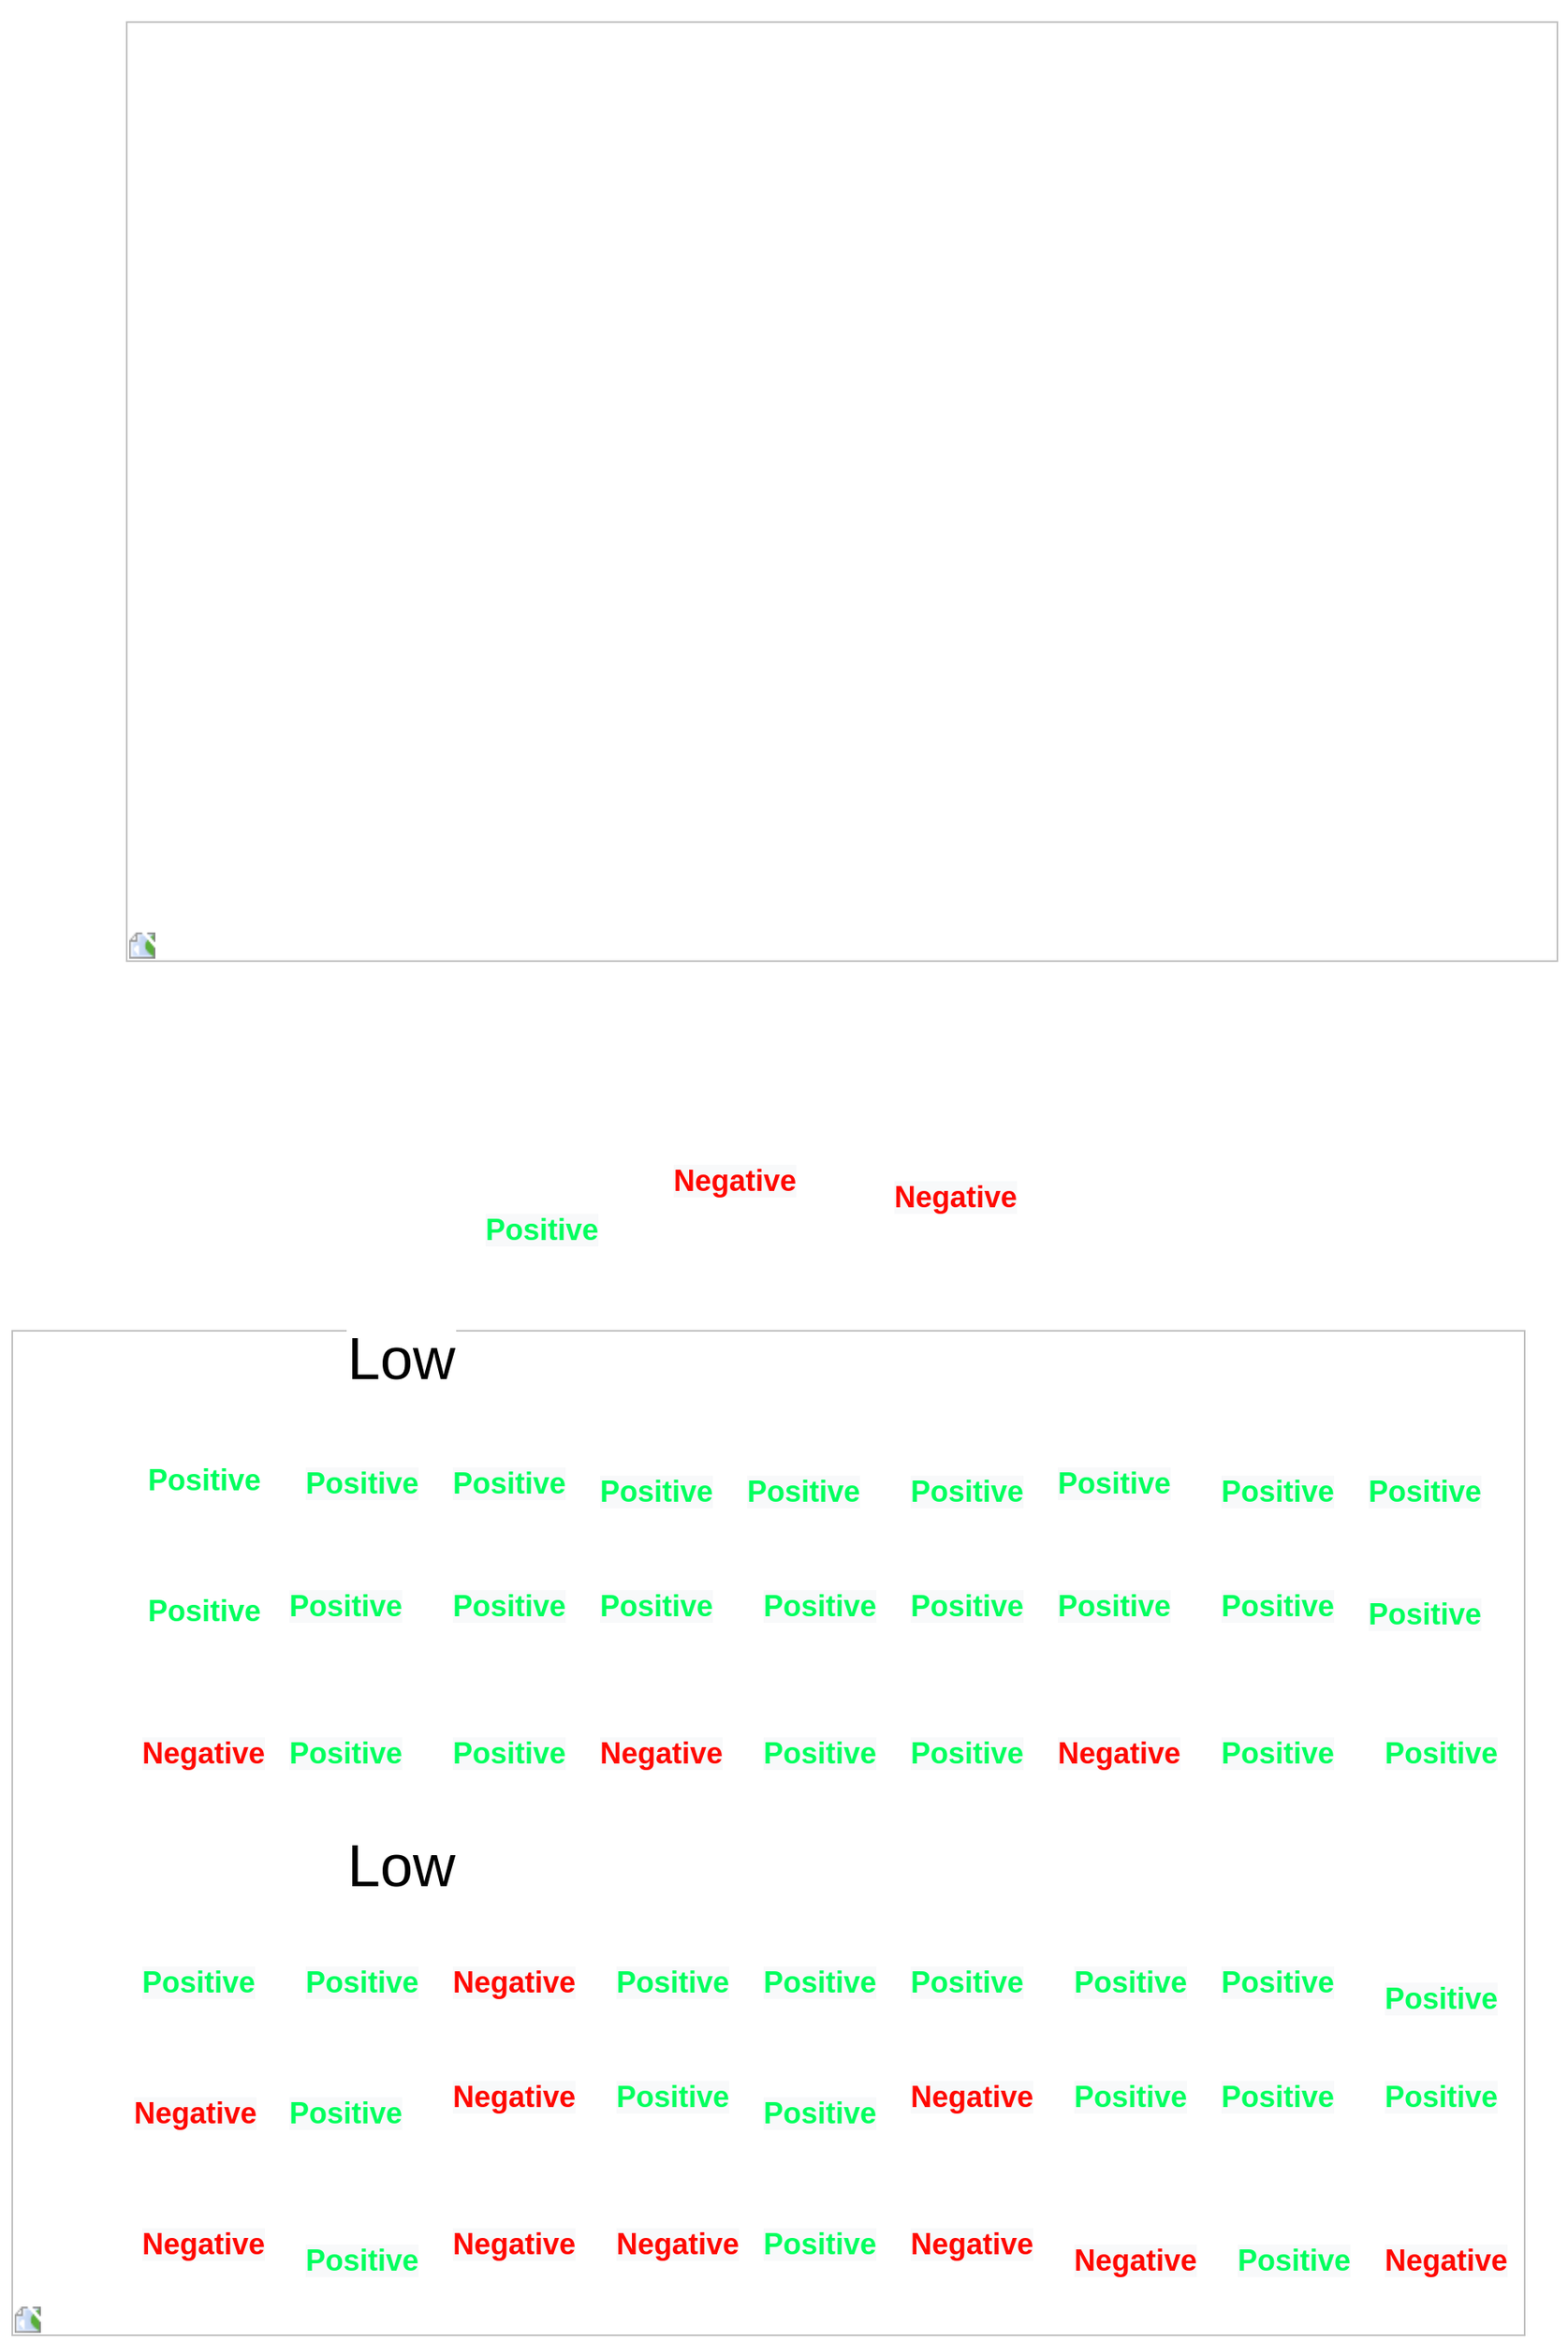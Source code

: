 <mxfile version="14.1.8" type="github">
  <diagram id="b7caPSzCKPaZdCn8NU1i" name="Page-1">
    <mxGraphModel dx="1303" dy="1579" grid="1" gridSize="10" guides="1" tooltips="1" connect="1" arrows="1" fold="1" page="1" pageScale="1" pageWidth="1169" pageHeight="827" math="0" shadow="0">
      <root>
        <mxCell id="0" />
        <mxCell id="1" parent="0" />
        <mxCell id="KvI0h1bSC5arapHt7aSM-1" value="&lt;b style=&quot;font-weight: normal&quot; id=&quot;docs-internal-guid-e0103be7-7fff-7572-329c-8d7b7d4f5864&quot;&gt;&lt;span style=&quot;font-size: 11pt; font-family: arial; color: rgb(0, 0, 0); background-color: transparent; font-weight: 400; font-style: normal; font-variant: normal; text-decoration: none; vertical-align: baseline;&quot;&gt;&lt;span style=&quot;border: none ; display: inline-block ; overflow: hidden ; width: 615px ; height: 926px&quot;&gt;&lt;img src=&quot;https://lh6.googleusercontent.com/ePs-M-fMAbMHjhDZEh9LmM1OnBsgNW-pK05ZqrT8vFn2ZlQx989SRMuC1OgoXWclW_OEiB1Tw3Fjx2qZuCIASnbFwhB7L5aWFsMuE1QXIwgIuDFwgdhnRm66pmg7SgXEz5_r3DnL&quot; width=&quot;615&quot; height=&quot;926&quot; style=&quot;margin-left: 0px ; margin-top: 0px&quot;&gt;&lt;/span&gt;&lt;/span&gt;&lt;/b&gt;" style="text;whiteSpace=wrap;html=1;rotation=-90;" parent="1" vertex="1">
          <mxGeometry x="280" y="-10" width="550" height="940" as="geometry" />
        </mxCell>
        <mxCell id="KvI0h1bSC5arapHt7aSM-3" value="&lt;font style=&quot;font-size: 18px&quot; color=&quot;#00ff5e&quot;&gt;&lt;b&gt;Positive&lt;/b&gt;&lt;/font&gt;" style="text;html=1;strokeColor=none;fillColor=none;align=center;verticalAlign=middle;whiteSpace=wrap;rounded=0;" parent="1" vertex="1">
          <mxGeometry x="190" y="200" width="40" height="20" as="geometry" />
        </mxCell>
        <mxCell id="KvI0h1bSC5arapHt7aSM-6" value="&lt;font style=&quot;font-size: 18px&quot; color=&quot;#00ff5e&quot;&gt;&lt;b&gt;Positive&lt;/b&gt;&lt;/font&gt;" style="text;html=1;strokeColor=none;fillColor=none;align=center;verticalAlign=middle;whiteSpace=wrap;rounded=0;" parent="1" vertex="1">
          <mxGeometry x="190" y="280" width="40" height="20" as="geometry" />
        </mxCell>
        <mxCell id="KvI0h1bSC5arapHt7aSM-12" value="&lt;b style=&quot;color: rgb(0, 255, 94); font-family: helvetica; font-size: 18px; font-style: normal; letter-spacing: normal; text-align: center; text-indent: 0px; text-transform: none; word-spacing: 0px; background-color: rgb(248, 249, 250);&quot;&gt;Positive&lt;/b&gt;" style="text;whiteSpace=wrap;html=1;" parent="1" vertex="1">
          <mxGeometry x="270" y="500" width="90" height="30" as="geometry" />
        </mxCell>
        <mxCell id="KvI0h1bSC5arapHt7aSM-13" value="&lt;b style=&quot;color: rgb(0, 255, 94); font-family: helvetica; font-size: 18px; font-style: normal; letter-spacing: normal; text-align: center; text-indent: 0px; text-transform: none; word-spacing: 0px; background-color: rgb(248, 249, 250);&quot;&gt;Positive&lt;/b&gt;" style="text;whiteSpace=wrap;html=1;" parent="1" vertex="1">
          <mxGeometry x="450" y="200" width="90" height="30" as="geometry" />
        </mxCell>
        <mxCell id="KvI0h1bSC5arapHt7aSM-19" value="&lt;b style=&quot;color: rgb(0, 255, 94); font-family: helvetica; font-size: 18px; font-style: normal; letter-spacing: normal; text-align: center; text-indent: 0px; text-transform: none; word-spacing: 0px; background-color: rgb(248, 249, 250);&quot;&gt;Positive&lt;/b&gt;" style="text;whiteSpace=wrap;html=1;" parent="1" vertex="1">
          <mxGeometry x="460" y="500" width="90" height="30" as="geometry" />
        </mxCell>
        <mxCell id="KvI0h1bSC5arapHt7aSM-20" value="&lt;b style=&quot;color: rgb(0, 255, 94); font-family: helvetica; font-size: 18px; font-style: normal; letter-spacing: normal; text-align: center; text-indent: 0px; text-transform: none; word-spacing: 0px; background-color: rgb(248, 249, 250);&quot;&gt;Positive&lt;/b&gt;" style="text;whiteSpace=wrap;html=1;" parent="1" vertex="1">
          <mxGeometry x="830" y="570" width="90" height="30" as="geometry" />
        </mxCell>
        <mxCell id="KvI0h1bSC5arapHt7aSM-21" value="&lt;b style=&quot;color: rgb(0, 255, 94); font-family: helvetica; font-size: 18px; font-style: normal; letter-spacing: normal; text-align: center; text-indent: 0px; text-transform: none; word-spacing: 0px; background-color: rgb(248, 249, 250);&quot;&gt;Positive&lt;/b&gt;" style="text;whiteSpace=wrap;html=1;" parent="1" vertex="1">
          <mxGeometry x="170" y="500" width="90" height="30" as="geometry" />
        </mxCell>
        <mxCell id="KvI0h1bSC5arapHt7aSM-22" value="&lt;b style=&quot;color: rgb(0, 255, 94); font-family: helvetica; font-size: 18px; font-style: normal; letter-spacing: normal; text-align: center; text-indent: 0px; text-transform: none; word-spacing: 0px; background-color: rgb(248, 249, 250);&quot;&gt;Positive&lt;/b&gt;" style="text;whiteSpace=wrap;html=1;" parent="1" vertex="1">
          <mxGeometry x="830" y="360" width="90" height="30" as="geometry" />
        </mxCell>
        <mxCell id="KvI0h1bSC5arapHt7aSM-23" value="&lt;b style=&quot;color: rgb(0, 255, 94); font-family: helvetica; font-size: 18px; font-style: normal; letter-spacing: normal; text-align: center; text-indent: 0px; text-transform: none; word-spacing: 0px; background-color: rgb(248, 249, 250);&quot;&gt;Positive&lt;/b&gt;" style="text;whiteSpace=wrap;html=1;" parent="1" vertex="1">
          <mxGeometry x="380" y="40" width="90" height="30" as="geometry" />
        </mxCell>
        <mxCell id="KvI0h1bSC5arapHt7aSM-24" value="&lt;b style=&quot;font-family: &amp;#34;helvetica&amp;#34; ; font-size: 18px ; font-style: normal ; letter-spacing: normal ; text-align: center ; text-indent: 0px ; text-transform: none ; word-spacing: 0px ; background-color: rgb(248 , 249 , 250)&quot;&gt;&lt;font color=&quot;#ff0800&quot;&gt;Negative&lt;/font&gt;&lt;/b&gt;" style="text;whiteSpace=wrap;html=1;" parent="1" vertex="1">
          <mxGeometry x="730" y="360" width="90" height="30" as="geometry" />
        </mxCell>
        <mxCell id="KvI0h1bSC5arapHt7aSM-25" value="&lt;b style=&quot;color: rgb(0, 255, 94); font-family: helvetica; font-size: 18px; font-style: normal; letter-spacing: normal; text-align: center; text-indent: 0px; text-transform: none; word-spacing: 0px; background-color: rgb(248, 249, 250);&quot;&gt;Positive&lt;/b&gt;" style="text;whiteSpace=wrap;html=1;" parent="1" vertex="1">
          <mxGeometry x="450" y="270" width="90" height="30" as="geometry" />
        </mxCell>
        <mxCell id="KvI0h1bSC5arapHt7aSM-27" value="&lt;b style=&quot;font-family: &amp;#34;helvetica&amp;#34; ; font-size: 18px ; font-style: normal ; letter-spacing: normal ; text-align: center ; text-indent: 0px ; text-transform: none ; word-spacing: 0px ; background-color: rgb(248 , 249 , 250)&quot;&gt;&lt;font color=&quot;#ff0800&quot;&gt;Negative&lt;/font&gt;&lt;/b&gt;" style="text;whiteSpace=wrap;html=1;" parent="1" vertex="1">
          <mxGeometry x="450" y="360" width="90" height="30" as="geometry" />
        </mxCell>
        <mxCell id="KvI0h1bSC5arapHt7aSM-28" value="&lt;b style=&quot;color: rgb(0, 255, 94); font-family: helvetica; font-size: 18px; font-style: normal; letter-spacing: normal; text-align: center; text-indent: 0px; text-transform: none; word-spacing: 0px; background-color: rgb(248, 249, 250);&quot;&gt;Positive&lt;/b&gt;" style="text;whiteSpace=wrap;html=1;" parent="1" vertex="1">
          <mxGeometry x="730" y="195" width="90" height="30" as="geometry" />
        </mxCell>
        <mxCell id="KvI0h1bSC5arapHt7aSM-29" value="&lt;b style=&quot;color: rgb(0, 255, 94); font-family: helvetica; font-size: 18px; font-style: normal; letter-spacing: normal; text-align: center; text-indent: 0px; text-transform: none; word-spacing: 0px; background-color: rgb(248, 249, 250);&quot;&gt;Positive&lt;/b&gt;" style="text;whiteSpace=wrap;html=1;" parent="1" vertex="1">
          <mxGeometry x="730" y="270" width="90" height="30" as="geometry" />
        </mxCell>
        <mxCell id="KvI0h1bSC5arapHt7aSM-30" value="&lt;b style=&quot;color: rgb(0, 255, 94); font-family: helvetica; font-size: 18px; font-style: normal; letter-spacing: normal; text-align: center; text-indent: 0px; text-transform: none; word-spacing: 0px; background-color: rgb(248, 249, 250);&quot;&gt;Positive&lt;/b&gt;" style="text;whiteSpace=wrap;html=1;" parent="1" vertex="1">
          <mxGeometry x="830" y="270" width="90" height="30" as="geometry" />
        </mxCell>
        <mxCell id="KvI0h1bSC5arapHt7aSM-31" value="&lt;b style=&quot;font-family: &amp;#34;helvetica&amp;#34; ; font-size: 18px ; font-style: normal ; letter-spacing: normal ; text-align: center ; text-indent: 0px ; text-transform: none ; word-spacing: 0px ; background-color: rgb(248 , 249 , 250)&quot;&gt;&lt;font color=&quot;#ff0800&quot;&gt;Negative&lt;/font&gt;&lt;/b&gt;" style="text;whiteSpace=wrap;html=1;" parent="1" vertex="1">
          <mxGeometry x="170" y="360" width="90" height="30" as="geometry" />
        </mxCell>
        <mxCell id="KvI0h1bSC5arapHt7aSM-34" value="&lt;b style=&quot;font-family: &amp;#34;helvetica&amp;#34; ; font-size: 18px ; font-style: normal ; letter-spacing: normal ; text-align: center ; text-indent: 0px ; text-transform: none ; word-spacing: 0px ; background-color: rgb(248 , 249 , 250)&quot;&gt;&lt;font color=&quot;#ff0800&quot;&gt;Negative&lt;/font&gt;&lt;/b&gt;" style="text;whiteSpace=wrap;html=1;" parent="1" vertex="1">
          <mxGeometry x="630" y="20" width="90" height="30" as="geometry" />
        </mxCell>
        <mxCell id="KvI0h1bSC5arapHt7aSM-35" value="&lt;b style=&quot;color: rgb(0, 255, 94); font-family: helvetica; font-size: 18px; font-style: normal; letter-spacing: normal; text-align: center; text-indent: 0px; text-transform: none; word-spacing: 0px; background-color: rgb(248, 249, 250);&quot;&gt;Positive&lt;/b&gt;" style="text;whiteSpace=wrap;html=1;" parent="1" vertex="1">
          <mxGeometry x="460" y="570" width="90" height="30" as="geometry" />
        </mxCell>
        <mxCell id="KvI0h1bSC5arapHt7aSM-36" value="&lt;b style=&quot;color: rgb(0, 255, 94); font-family: helvetica; font-size: 18px; font-style: normal; letter-spacing: normal; text-align: center; text-indent: 0px; text-transform: none; word-spacing: 0px; background-color: rgb(248, 249, 250);&quot;&gt;Positive&lt;/b&gt;" style="text;whiteSpace=wrap;html=1;" parent="1" vertex="1">
          <mxGeometry x="740" y="500" width="90" height="30" as="geometry" />
        </mxCell>
        <mxCell id="KvI0h1bSC5arapHt7aSM-37" value="&lt;b style=&quot;color: rgb(0, 255, 94); font-family: helvetica; font-size: 18px; font-style: normal; letter-spacing: normal; text-align: center; text-indent: 0px; text-transform: none; word-spacing: 0px; background-color: rgb(248, 249, 250);&quot;&gt;Positive&lt;/b&gt;" style="text;whiteSpace=wrap;html=1;" parent="1" vertex="1">
          <mxGeometry x="740" y="570" width="90" height="30" as="geometry" />
        </mxCell>
        <mxCell id="KvI0h1bSC5arapHt7aSM-38" value="&lt;b style=&quot;color: rgb(0, 255, 94); font-family: helvetica; font-size: 18px; font-style: normal; letter-spacing: normal; text-align: center; text-indent: 0px; text-transform: none; word-spacing: 0px; background-color: rgb(248, 249, 250);&quot;&gt;Positive&lt;/b&gt;" style="text;whiteSpace=wrap;html=1;" parent="1" vertex="1">
          <mxGeometry x="840" y="670" width="90" height="30" as="geometry" />
        </mxCell>
        <mxCell id="KvI0h1bSC5arapHt7aSM-39" value="&lt;b style=&quot;font-family: &amp;#34;helvetica&amp;#34; ; font-size: 18px ; font-style: normal ; letter-spacing: normal ; text-align: center ; text-indent: 0px ; text-transform: none ; word-spacing: 0px ; background-color: rgb(248 , 249 , 250)&quot;&gt;&lt;font color=&quot;#ff0800&quot;&gt;Negative&lt;/font&gt;&lt;/b&gt;" style="text;whiteSpace=wrap;html=1;" parent="1" vertex="1">
          <mxGeometry x="170" y="660" width="90" height="30" as="geometry" />
        </mxCell>
        <mxCell id="KvI0h1bSC5arapHt7aSM-40" value="&lt;b style=&quot;font-family: &amp;#34;helvetica&amp;#34; ; font-size: 18px ; font-style: normal ; letter-spacing: normal ; text-align: center ; text-indent: 0px ; text-transform: none ; word-spacing: 0px ; background-color: rgb(248 , 249 , 250)&quot;&gt;&lt;font color=&quot;#ff0800&quot;&gt;Negative&lt;/font&gt;&lt;/b&gt;" style="text;whiteSpace=wrap;html=1;" parent="1" vertex="1">
          <mxGeometry x="460" y="660" width="90" height="30" as="geometry" />
        </mxCell>
        <mxCell id="KvI0h1bSC5arapHt7aSM-41" value="&lt;b style=&quot;font-family: &amp;#34;helvetica&amp;#34; ; font-size: 18px ; font-style: normal ; letter-spacing: normal ; text-align: center ; text-indent: 0px ; text-transform: none ; word-spacing: 0px ; background-color: rgb(248 , 249 , 250)&quot;&gt;&lt;font color=&quot;#ff0800&quot;&gt;Negative&lt;/font&gt;&lt;/b&gt;" style="text;whiteSpace=wrap;html=1;" parent="1" vertex="1">
          <mxGeometry x="740" y="670" width="90" height="30" as="geometry" />
        </mxCell>
        <mxCell id="KvI0h1bSC5arapHt7aSM-42" value="&lt;b style=&quot;color: rgb(0, 255, 94); font-family: helvetica; font-size: 18px; font-style: normal; letter-spacing: normal; text-align: center; text-indent: 0px; text-transform: none; word-spacing: 0px; background-color: rgb(248, 249, 250);&quot;&gt;Positive&lt;/b&gt;" style="text;whiteSpace=wrap;html=1;" parent="1" vertex="1">
          <mxGeometry x="270" y="195" width="90" height="30" as="geometry" />
        </mxCell>
        <mxCell id="KvI0h1bSC5arapHt7aSM-43" value="&lt;b style=&quot;color: rgb(0, 255, 94); font-family: helvetica; font-size: 18px; font-style: normal; letter-spacing: normal; text-align: center; text-indent: 0px; text-transform: none; word-spacing: 0px; background-color: rgb(248, 249, 250);&quot;&gt;Positive&lt;/b&gt;" style="text;whiteSpace=wrap;html=1;" parent="1" vertex="1">
          <mxGeometry x="260" y="270" width="90" height="30" as="geometry" />
        </mxCell>
        <mxCell id="KvI0h1bSC5arapHt7aSM-44" value="&lt;b style=&quot;color: rgb(0, 255, 94); font-family: helvetica; font-size: 18px; font-style: normal; letter-spacing: normal; text-align: center; text-indent: 0px; text-transform: none; word-spacing: 0px; background-color: rgb(248, 249, 250);&quot;&gt;Positive&lt;/b&gt;" style="text;whiteSpace=wrap;html=1;" parent="1" vertex="1">
          <mxGeometry x="260" y="360" width="90" height="30" as="geometry" />
        </mxCell>
        <mxCell id="KvI0h1bSC5arapHt7aSM-45" value="&lt;b style=&quot;color: rgb(0, 255, 94); font-family: helvetica; font-size: 18px; font-style: normal; letter-spacing: normal; text-align: center; text-indent: 0px; text-transform: none; word-spacing: 0px; background-color: rgb(248, 249, 250);&quot;&gt;Positive&lt;/b&gt;" style="text;whiteSpace=wrap;html=1;" parent="1" vertex="1">
          <mxGeometry x="540" y="200" width="90" height="30" as="geometry" />
        </mxCell>
        <mxCell id="KvI0h1bSC5arapHt7aSM-46" value="&lt;b style=&quot;color: rgb(0, 255, 94); font-family: helvetica; font-size: 18px; font-style: normal; letter-spacing: normal; text-align: center; text-indent: 0px; text-transform: none; word-spacing: 0px; background-color: rgb(248, 249, 250);&quot;&gt;Positive&lt;/b&gt;" style="text;whiteSpace=wrap;html=1;" parent="1" vertex="1">
          <mxGeometry x="550" y="270" width="90" height="30" as="geometry" />
        </mxCell>
        <mxCell id="KvI0h1bSC5arapHt7aSM-47" value="&lt;b style=&quot;color: rgb(0, 255, 94); font-family: helvetica; font-size: 18px; font-style: normal; letter-spacing: normal; text-align: center; text-indent: 0px; text-transform: none; word-spacing: 0px; background-color: rgb(248, 249, 250);&quot;&gt;Positive&lt;/b&gt;" style="text;whiteSpace=wrap;html=1;" parent="1" vertex="1">
          <mxGeometry x="550" y="360" width="90" height="30" as="geometry" />
        </mxCell>
        <mxCell id="KvI0h1bSC5arapHt7aSM-48" value="&lt;b style=&quot;color: rgb(0, 255, 94); font-family: helvetica; font-size: 18px; font-style: normal; letter-spacing: normal; text-align: center; text-indent: 0px; text-transform: none; word-spacing: 0px; background-color: rgb(248, 249, 250);&quot;&gt;Positive&lt;/b&gt;" style="text;whiteSpace=wrap;html=1;" parent="1" vertex="1">
          <mxGeometry x="830" y="200" width="90" height="30" as="geometry" />
        </mxCell>
        <mxCell id="KvI0h1bSC5arapHt7aSM-50" value="&lt;b style=&quot;color: rgb(0, 255, 94); font-family: helvetica; font-size: 18px; font-style: normal; letter-spacing: normal; text-align: center; text-indent: 0px; text-transform: none; word-spacing: 0px; background-color: rgb(248, 249, 250);&quot;&gt;Positive&lt;/b&gt;" style="text;whiteSpace=wrap;html=1;" parent="1" vertex="1">
          <mxGeometry x="260" y="580" width="90" height="30" as="geometry" />
        </mxCell>
        <mxCell id="KvI0h1bSC5arapHt7aSM-51" value="&lt;b style=&quot;color: rgb(0, 255, 94); font-family: helvetica; font-size: 18px; font-style: normal; letter-spacing: normal; text-align: center; text-indent: 0px; text-transform: none; word-spacing: 0px; background-color: rgb(248, 249, 250);&quot;&gt;Positive&lt;/b&gt;" style="text;whiteSpace=wrap;html=1;" parent="1" vertex="1">
          <mxGeometry x="270" y="670" width="90" height="30" as="geometry" />
        </mxCell>
        <mxCell id="KvI0h1bSC5arapHt7aSM-52" value="&lt;b style=&quot;color: rgb(0, 255, 94); font-family: helvetica; font-size: 18px; font-style: normal; letter-spacing: normal; text-align: center; text-indent: 0px; text-transform: none; word-spacing: 0px; background-color: rgb(248, 249, 250);&quot;&gt;Positive&lt;/b&gt;" style="text;whiteSpace=wrap;html=1;" parent="1" vertex="1">
          <mxGeometry x="550" y="500" width="90" height="30" as="geometry" />
        </mxCell>
        <mxCell id="KvI0h1bSC5arapHt7aSM-53" value="&lt;b style=&quot;color: rgb(0, 255, 94); font-family: helvetica; font-size: 18px; font-style: normal; letter-spacing: normal; text-align: center; text-indent: 0px; text-transform: none; word-spacing: 0px; background-color: rgb(248, 249, 250);&quot;&gt;Positive&lt;/b&gt;" style="text;whiteSpace=wrap;html=1;" parent="1" vertex="1">
          <mxGeometry x="550" y="580" width="90" height="30" as="geometry" />
        </mxCell>
        <mxCell id="KvI0h1bSC5arapHt7aSM-54" value="&lt;b style=&quot;color: rgb(0, 255, 94); font-family: helvetica; font-size: 18px; font-style: normal; letter-spacing: normal; text-align: center; text-indent: 0px; text-transform: none; word-spacing: 0px; background-color: rgb(248, 249, 250);&quot;&gt;Positive&lt;/b&gt;" style="text;whiteSpace=wrap;html=1;" parent="1" vertex="1">
          <mxGeometry x="830" y="500" width="90" height="30" as="geometry" />
        </mxCell>
        <mxCell id="KvI0h1bSC5arapHt7aSM-55" value="&lt;b style=&quot;font-family: &amp;#34;helvetica&amp;#34; ; font-size: 18px ; font-style: normal ; letter-spacing: normal ; text-align: center ; text-indent: 0px ; text-transform: none ; word-spacing: 0px ; background-color: rgb(248 , 249 , 250)&quot;&gt;&lt;font color=&quot;#ff0800&quot;&gt;Negative&lt;/font&gt;&lt;/b&gt;" style="text;whiteSpace=wrap;html=1;" parent="1" vertex="1">
          <mxGeometry x="360" y="570" width="90" height="30" as="geometry" />
        </mxCell>
        <mxCell id="KvI0h1bSC5arapHt7aSM-56" value="&lt;b style=&quot;font-family: &amp;#34;helvetica&amp;#34; ; font-size: 18px ; font-style: normal ; letter-spacing: normal ; text-align: center ; text-indent: 0px ; text-transform: none ; word-spacing: 0px ; background-color: rgb(248 , 249 , 250)&quot;&gt;&lt;font color=&quot;#ff0800&quot;&gt;Negative&lt;/font&gt;&lt;/b&gt;" style="text;whiteSpace=wrap;html=1;" parent="1" vertex="1">
          <mxGeometry x="360" y="500" width="90" height="30" as="geometry" />
        </mxCell>
        <mxCell id="KvI0h1bSC5arapHt7aSM-57" value="&lt;b style=&quot;font-family: &amp;#34;helvetica&amp;#34; ; font-size: 18px ; font-style: normal ; letter-spacing: normal ; text-align: center ; text-indent: 0px ; text-transform: none ; word-spacing: 0px ; background-color: rgb(248 , 249 , 250)&quot;&gt;&lt;font color=&quot;#ff0800&quot;&gt;Negative&lt;/font&gt;&lt;/b&gt;" style="text;whiteSpace=wrap;html=1;" parent="1" vertex="1">
          <mxGeometry x="360" y="660" width="90" height="30" as="geometry" />
        </mxCell>
        <mxCell id="KvI0h1bSC5arapHt7aSM-58" value="&lt;b style=&quot;color: rgb(0, 255, 94); font-family: helvetica; font-size: 18px; font-style: normal; letter-spacing: normal; text-align: center; text-indent: 0px; text-transform: none; word-spacing: 0px; background-color: rgb(248, 249, 250);&quot;&gt;Positive&lt;/b&gt;" style="text;whiteSpace=wrap;html=1;" parent="1" vertex="1">
          <mxGeometry x="360" y="195" width="90" height="30" as="geometry" />
        </mxCell>
        <mxCell id="KvI0h1bSC5arapHt7aSM-59" value="&lt;b style=&quot;color: rgb(0, 255, 94); font-family: helvetica; font-size: 18px; font-style: normal; letter-spacing: normal; text-align: center; text-indent: 0px; text-transform: none; word-spacing: 0px; background-color: rgb(248, 249, 250);&quot;&gt;Positive&lt;/b&gt;" style="text;whiteSpace=wrap;html=1;" parent="1" vertex="1">
          <mxGeometry x="360" y="270" width="90" height="30" as="geometry" />
        </mxCell>
        <mxCell id="KvI0h1bSC5arapHt7aSM-60" value="&lt;b style=&quot;color: rgb(0, 255, 94); font-family: helvetica; font-size: 18px; font-style: normal; letter-spacing: normal; text-align: center; text-indent: 0px; text-transform: none; word-spacing: 0px; background-color: rgb(248, 249, 250);&quot;&gt;Positive&lt;/b&gt;" style="text;whiteSpace=wrap;html=1;" parent="1" vertex="1">
          <mxGeometry x="360" y="360" width="90" height="30" as="geometry" />
        </mxCell>
        <mxCell id="KvI0h1bSC5arapHt7aSM-61" value="&lt;b style=&quot;color: rgb(0, 255, 94); font-family: helvetica; font-size: 18px; font-style: normal; letter-spacing: normal; text-align: center; text-indent: 0px; text-transform: none; word-spacing: 0px; background-color: rgb(248, 249, 250);&quot;&gt;Positive&lt;/b&gt;" style="text;whiteSpace=wrap;html=1;" parent="1" vertex="1">
          <mxGeometry x="640" y="200" width="90" height="30" as="geometry" />
        </mxCell>
        <mxCell id="KvI0h1bSC5arapHt7aSM-62" value="&lt;b style=&quot;color: rgb(0, 255, 94); font-family: helvetica; font-size: 18px; font-style: normal; letter-spacing: normal; text-align: center; text-indent: 0px; text-transform: none; word-spacing: 0px; background-color: rgb(248, 249, 250);&quot;&gt;Positive&lt;/b&gt;" style="text;whiteSpace=wrap;html=1;" parent="1" vertex="1">
          <mxGeometry x="640" y="270" width="90" height="30" as="geometry" />
        </mxCell>
        <mxCell id="KvI0h1bSC5arapHt7aSM-63" value="&lt;b style=&quot;color: rgb(0, 255, 94); font-family: helvetica; font-size: 18px; font-style: normal; letter-spacing: normal; text-align: center; text-indent: 0px; text-transform: none; word-spacing: 0px; background-color: rgb(248, 249, 250);&quot;&gt;Positive&lt;/b&gt;" style="text;whiteSpace=wrap;html=1;" parent="1" vertex="1">
          <mxGeometry x="640" y="360" width="90" height="30" as="geometry" />
        </mxCell>
        <mxCell id="KvI0h1bSC5arapHt7aSM-64" value="&lt;b style=&quot;color: rgb(0, 255, 94); font-family: helvetica; font-size: 18px; font-style: normal; letter-spacing: normal; text-align: center; text-indent: 0px; text-transform: none; word-spacing: 0px; background-color: rgb(248, 249, 250);&quot;&gt;Positive&lt;/b&gt;" style="text;whiteSpace=wrap;html=1;" parent="1" vertex="1">
          <mxGeometry x="920" y="200" width="90" height="30" as="geometry" />
        </mxCell>
        <mxCell id="KvI0h1bSC5arapHt7aSM-65" value="&lt;b style=&quot;color: rgb(0, 255, 94); font-family: helvetica; font-size: 18px; font-style: normal; letter-spacing: normal; text-align: center; text-indent: 0px; text-transform: none; word-spacing: 0px; background-color: rgb(248, 249, 250);&quot;&gt;Positive&lt;/b&gt;" style="text;whiteSpace=wrap;html=1;" parent="1" vertex="1">
          <mxGeometry x="920" y="275" width="90" height="30" as="geometry" />
        </mxCell>
        <mxCell id="KvI0h1bSC5arapHt7aSM-66" value="&lt;font style=&quot;background-color: rgb(255 , 255 , 255) ; font-size: 36px&quot;&gt;Low&lt;/font&gt;" style="text;html=1;align=center;verticalAlign=middle;resizable=0;points=[];autosize=1;fontSize=25;" parent="1" vertex="1">
          <mxGeometry x="290" y="120" width="80" height="30" as="geometry" />
        </mxCell>
        <mxCell id="8LAVRh01EHm8mr7HTvWW-1" value="&lt;b style=&quot;font-family: &amp;#34;helvetica&amp;#34; ; font-size: 18px ; font-style: normal ; letter-spacing: normal ; text-align: center ; text-indent: 0px ; text-transform: none ; word-spacing: 0px ; background-color: rgb(248 , 249 , 250)&quot;&gt;&lt;font color=&quot;#ff0800&quot;&gt;Negative&lt;/font&gt;&lt;/b&gt;" style="text;whiteSpace=wrap;html=1;" vertex="1" parent="1">
          <mxGeometry x="165" y="580" width="90" height="30" as="geometry" />
        </mxCell>
        <mxCell id="8LAVRh01EHm8mr7HTvWW-2" value="&lt;b style=&quot;color: rgb(0, 255, 94); font-family: helvetica; font-size: 18px; font-style: normal; letter-spacing: normal; text-align: center; text-indent: 0px; text-transform: none; word-spacing: 0px; background-color: rgb(248, 249, 250);&quot;&gt;Positive&lt;/b&gt;" style="text;whiteSpace=wrap;html=1;" vertex="1" parent="1">
          <mxGeometry x="550" y="660" width="90" height="30" as="geometry" />
        </mxCell>
        <mxCell id="8LAVRh01EHm8mr7HTvWW-4" value="&lt;b style=&quot;color: rgb(0, 255, 94); font-family: helvetica; font-size: 18px; font-style: normal; letter-spacing: normal; text-align: center; text-indent: 0px; text-transform: none; word-spacing: 0px; background-color: rgb(248, 249, 250);&quot;&gt;Positive&lt;/b&gt;" style="text;whiteSpace=wrap;html=1;" vertex="1" parent="1">
          <mxGeometry x="640" y="500" width="90" height="30" as="geometry" />
        </mxCell>
        <mxCell id="8LAVRh01EHm8mr7HTvWW-5" value="&lt;b style=&quot;font-family: &amp;#34;helvetica&amp;#34; ; font-size: 18px ; font-style: normal ; letter-spacing: normal ; text-align: center ; text-indent: 0px ; text-transform: none ; word-spacing: 0px ; background-color: rgb(248 , 249 , 250)&quot;&gt;&lt;font color=&quot;#ff0800&quot;&gt;Negative&lt;/font&gt;&lt;/b&gt;" style="text;whiteSpace=wrap;html=1;" vertex="1" parent="1">
          <mxGeometry x="640" y="570" width="90" height="30" as="geometry" />
        </mxCell>
        <mxCell id="8LAVRh01EHm8mr7HTvWW-6" value="&lt;b style=&quot;font-family: &amp;#34;helvetica&amp;#34; ; font-size: 18px ; font-style: normal ; letter-spacing: normal ; text-align: center ; text-indent: 0px ; text-transform: none ; word-spacing: 0px ; background-color: rgb(248 , 249 , 250)&quot;&gt;&lt;font color=&quot;#ff0800&quot;&gt;Negative&lt;/font&gt;&lt;/b&gt;" style="text;whiteSpace=wrap;html=1;" vertex="1" parent="1">
          <mxGeometry x="640" y="660" width="90" height="30" as="geometry" />
        </mxCell>
        <mxCell id="8LAVRh01EHm8mr7HTvWW-7" value="&lt;b style=&quot;color: rgb(0, 255, 94); font-family: helvetica; font-size: 18px; font-style: normal; letter-spacing: normal; text-align: center; text-indent: 0px; text-transform: none; word-spacing: 0px; background-color: rgb(248, 249, 250);&quot;&gt;Positive&lt;/b&gt;" style="text;whiteSpace=wrap;html=1;" vertex="1" parent="1">
          <mxGeometry x="930" y="510" width="90" height="30" as="geometry" />
        </mxCell>
        <mxCell id="8LAVRh01EHm8mr7HTvWW-8" value="&lt;b style=&quot;font-family: &amp;#34;helvetica&amp;#34; ; font-size: 18px ; font-style: normal ; letter-spacing: normal ; text-align: center ; text-indent: 0px ; text-transform: none ; word-spacing: 0px ; background-color: rgb(248 , 249 , 250)&quot;&gt;&lt;font color=&quot;#ff0800&quot;&gt;Negative&lt;/font&gt;&lt;/b&gt;" style="text;whiteSpace=wrap;html=1;" vertex="1" parent="1">
          <mxGeometry x="495" y="10" width="90" height="30" as="geometry" />
        </mxCell>
        <mxCell id="8LAVRh01EHm8mr7HTvWW-9" value="&lt;b style=&quot;font-family: &amp;#34;helvetica&amp;#34; ; font-size: 18px ; font-style: normal ; letter-spacing: normal ; text-align: center ; text-indent: 0px ; text-transform: none ; word-spacing: 0px ; background-color: rgb(248 , 249 , 250)&quot;&gt;&lt;font color=&quot;#ff0800&quot;&gt;Negative&lt;/font&gt;&lt;/b&gt;" style="text;whiteSpace=wrap;html=1;" vertex="1" parent="1">
          <mxGeometry x="930" y="670" width="90" height="30" as="geometry" />
        </mxCell>
        <mxCell id="8LAVRh01EHm8mr7HTvWW-10" value="&lt;b style=&quot;color: rgb(0, 255, 94); font-family: helvetica; font-size: 18px; font-style: normal; letter-spacing: normal; text-align: center; text-indent: 0px; text-transform: none; word-spacing: 0px; background-color: rgb(248, 249, 250);&quot;&gt;Positive&lt;/b&gt;" style="text;whiteSpace=wrap;html=1;" vertex="1" parent="1">
          <mxGeometry x="930" y="570" width="90" height="30" as="geometry" />
        </mxCell>
        <mxCell id="8LAVRh01EHm8mr7HTvWW-11" value="&lt;b style=&quot;color: rgb(0, 255, 94); font-family: helvetica; font-size: 18px; font-style: normal; letter-spacing: normal; text-align: center; text-indent: 0px; text-transform: none; word-spacing: 0px; background-color: rgb(248, 249, 250);&quot;&gt;Positive&lt;/b&gt;" style="text;whiteSpace=wrap;html=1;" vertex="1" parent="1">
          <mxGeometry x="930" y="360" width="90" height="30" as="geometry" />
        </mxCell>
        <mxCell id="8LAVRh01EHm8mr7HTvWW-68" value="&lt;font style=&quot;background-color: rgb(255 , 255 , 255) ; font-size: 36px&quot;&gt;Low&lt;/font&gt;" style="text;html=1;align=center;verticalAlign=middle;resizable=0;points=[];autosize=1;fontSize=25;" vertex="1" parent="1">
          <mxGeometry x="290" y="430" width="80" height="30" as="geometry" />
        </mxCell>
        <mxCell id="8LAVRh01EHm8mr7HTvWW-69" value="&lt;b style=&quot;font-weight: normal&quot; id=&quot;docs-internal-guid-3311c577-7fff-e074-d81f-17f97cd3779e&quot;&gt;&lt;span style=&quot;font-size: 11pt; font-family: arial; color: rgb(0, 0, 0); background-color: transparent; font-weight: 400; font-style: normal; font-variant: normal; text-decoration: none; vertical-align: baseline;&quot;&gt;&lt;span style=&quot;border: none ; display: inline-block ; overflow: hidden ; width: 575px ; height: 876px&quot;&gt;&lt;img src=&quot;https://lh6.googleusercontent.com/O_TQqIl7yNBYZ2pPCobGe73lwURJQ5eW1g0G9KYMCH_SI0iKuDRzsCIoZqQBGPJoTW_WAk7akja9k1r0ElWnAwjc-dZtuALmqbXdMlRkRqynC6uY-13a6DlCoXrtV5yIzpQ0-Ysl&quot; width=&quot;575&quot; height=&quot;876&quot; style=&quot;margin-left: 0px ; margin-top: 0px&quot;&gt;&lt;/span&gt;&lt;/span&gt;&lt;/b&gt;" style="text;whiteSpace=wrap;html=1;rotation=-90;" vertex="1" parent="1">
          <mxGeometry x="280" y="-820" width="590" height="840" as="geometry" />
        </mxCell>
      </root>
    </mxGraphModel>
  </diagram>
</mxfile>
